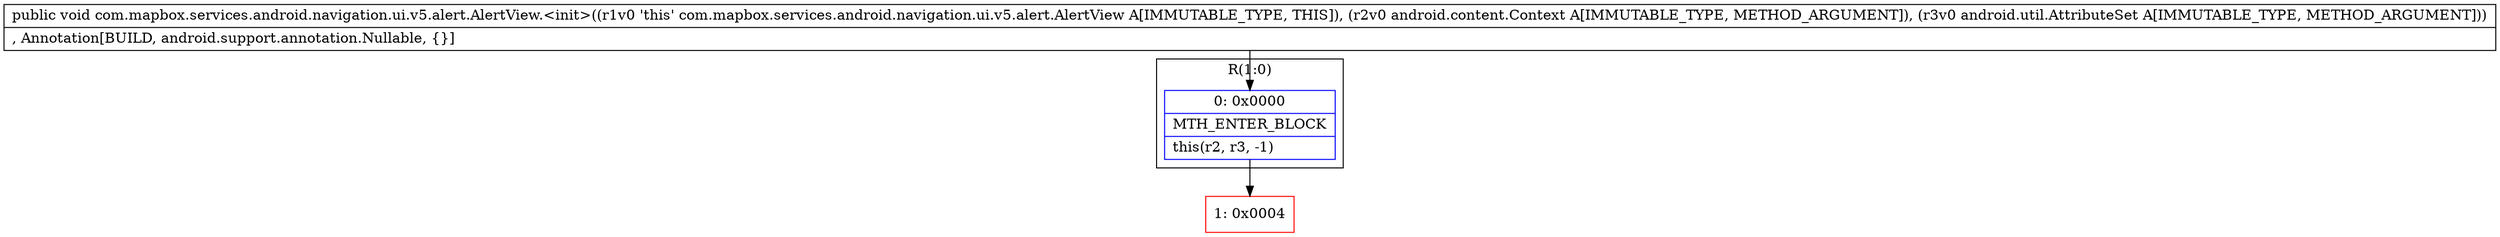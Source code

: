 digraph "CFG forcom.mapbox.services.android.navigation.ui.v5.alert.AlertView.\<init\>(Landroid\/content\/Context;Landroid\/util\/AttributeSet;)V" {
subgraph cluster_Region_1390692269 {
label = "R(1:0)";
node [shape=record,color=blue];
Node_0 [shape=record,label="{0\:\ 0x0000|MTH_ENTER_BLOCK\l|this(r2, r3, \-1)\l}"];
}
Node_1 [shape=record,color=red,label="{1\:\ 0x0004}"];
MethodNode[shape=record,label="{public void com.mapbox.services.android.navigation.ui.v5.alert.AlertView.\<init\>((r1v0 'this' com.mapbox.services.android.navigation.ui.v5.alert.AlertView A[IMMUTABLE_TYPE, THIS]), (r2v0 android.content.Context A[IMMUTABLE_TYPE, METHOD_ARGUMENT]), (r3v0 android.util.AttributeSet A[IMMUTABLE_TYPE, METHOD_ARGUMENT]))  | , Annotation[BUILD, android.support.annotation.Nullable, \{\}]\l}"];
MethodNode -> Node_0;
Node_0 -> Node_1;
}

